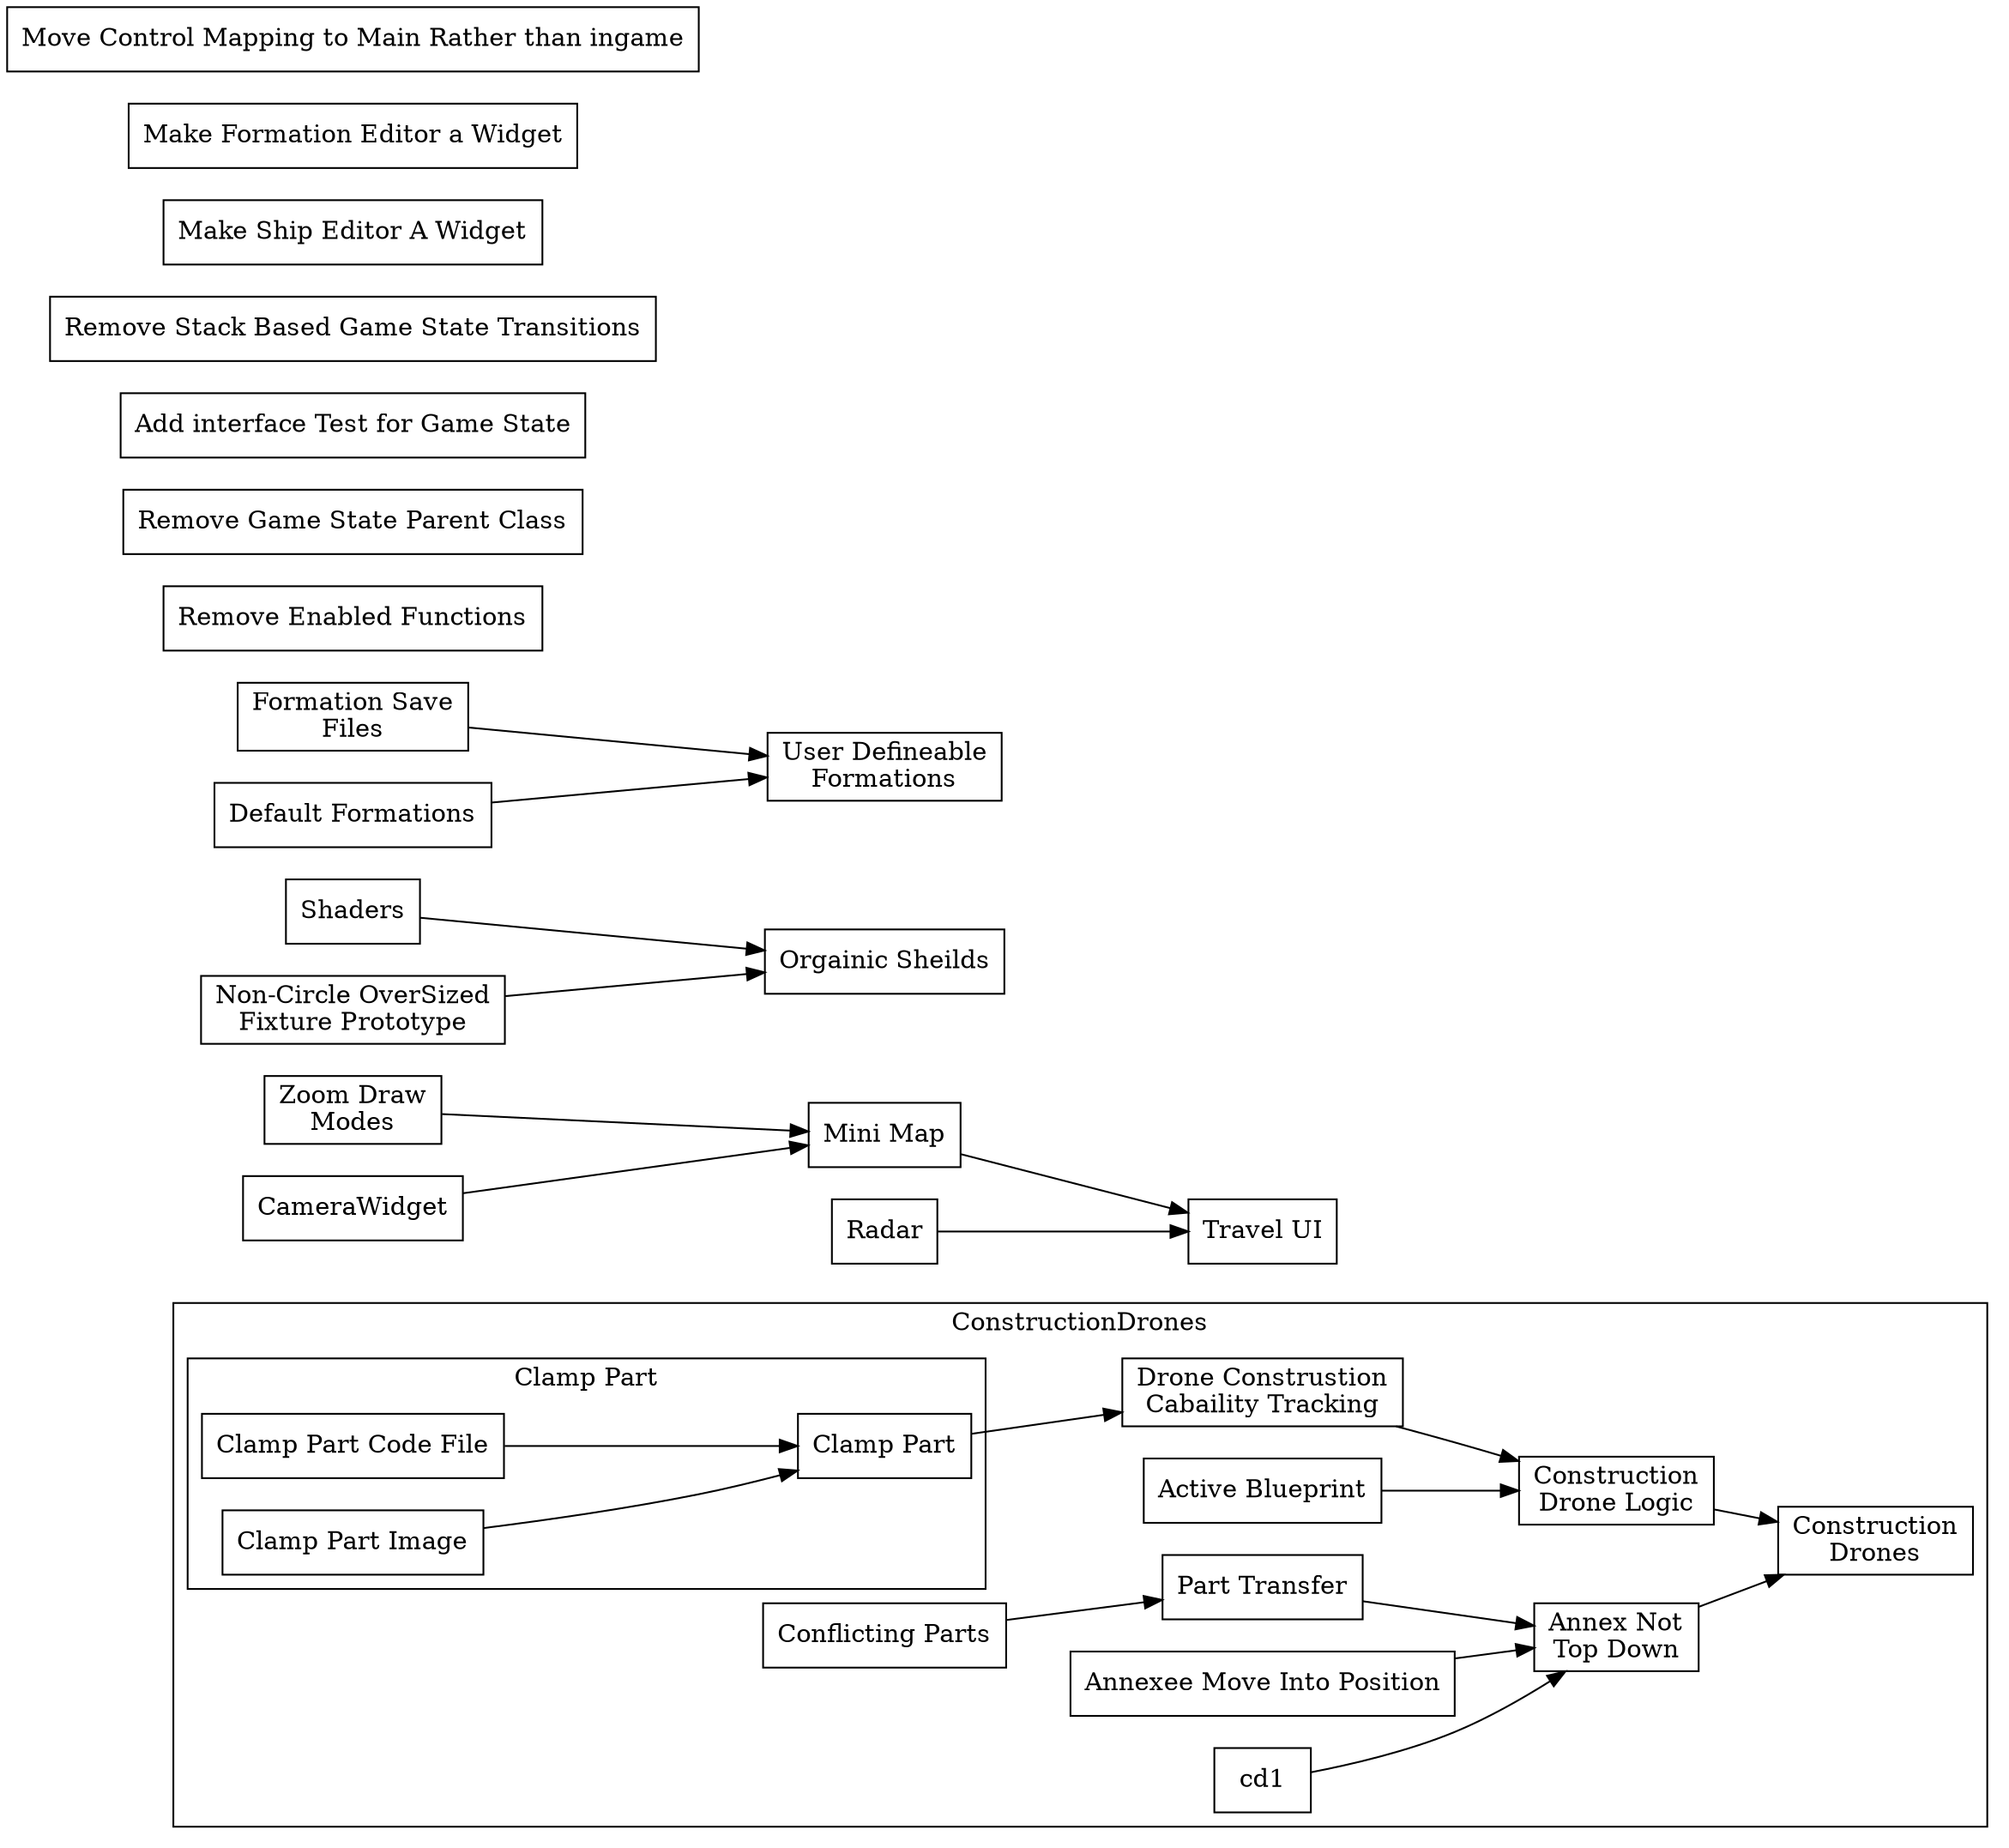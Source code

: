 digraph {
	rankdir="LR";
	node [shape=box];
	
	subgraph Construction_Drones {
		label = "ConstructionDrones"
		cluster = true
		
		cd  [label = "Construction\nDrones"];
		cd2 [label = "Annex Not\nTop Down"];
		cd3 [label = "Conflicting Parts"]
		cd4 [label = "Drone Construstion\nCabaility Tracking"];
		cd5 [label = "Active Blueprint"];
		cd6 [label = "Construction\nDrone Logic"];
		cd7 [label = "Part Transfer"];
		cd8 [label = "Annexee Move Into Position"];
		
		subgraph Clamp_Part {
			label = "Clamp Part"
			cluster = true
			
			cp  [label = "Clamp Part"];
			cp1 [label = "Clamp Part Code File"];
			cp2 [label = "Clamp Part Image"];
			
			cp1 -> cp;
			cp2 -> cp;
		}
		
		
		cd2 -> cd;
		cd6 -> cd;
		cd1 -> cd2;
		cd7 -> cd2;
		cd8 -> cd2;
		cp  -> cd4;
		cd4 -> cd6;
		cd5 -> cd6;
		cd3 -> cd7;
	}
	
	
	
	ui  [label = "Travel UI"];
	ui1 [label = "Mini Map"];
	ui2 [label = "Radar"];
	ui3 [label = "Zoom Draw\nModes"];
	ui4 [label = "CameraWidget"];
	
	{ui1 ui2} -> ui;
	{ui3 ui4} -> ui1;
	
	
	sh  [label = "Orgainic Sheilds"];
	sh1 [label = "Shaders"];
	sh2 [label = "Non-Circle OverSized\nFixture Prototype"];
	
	{sh1 sh2} -> sh;
	
	
	fm  [label = "User Defineable\nFormations"];
	fm1 [label = "Formation Save\nFiles"];
	fm2 [label = "Default Formations"];
	
	{fm1 fm2} -> fm
	
	"Remove Enabled Functions"
	"Remove Game State Parent Class"
	"Add interface Test for Game State"
	"Remove Stack Based Game State Transitions"
	"Make Ship Editor A Widget"
	"Make Formation Editor a Widget"
	"Move Control Mapping to Main Rather than ingame"
}
